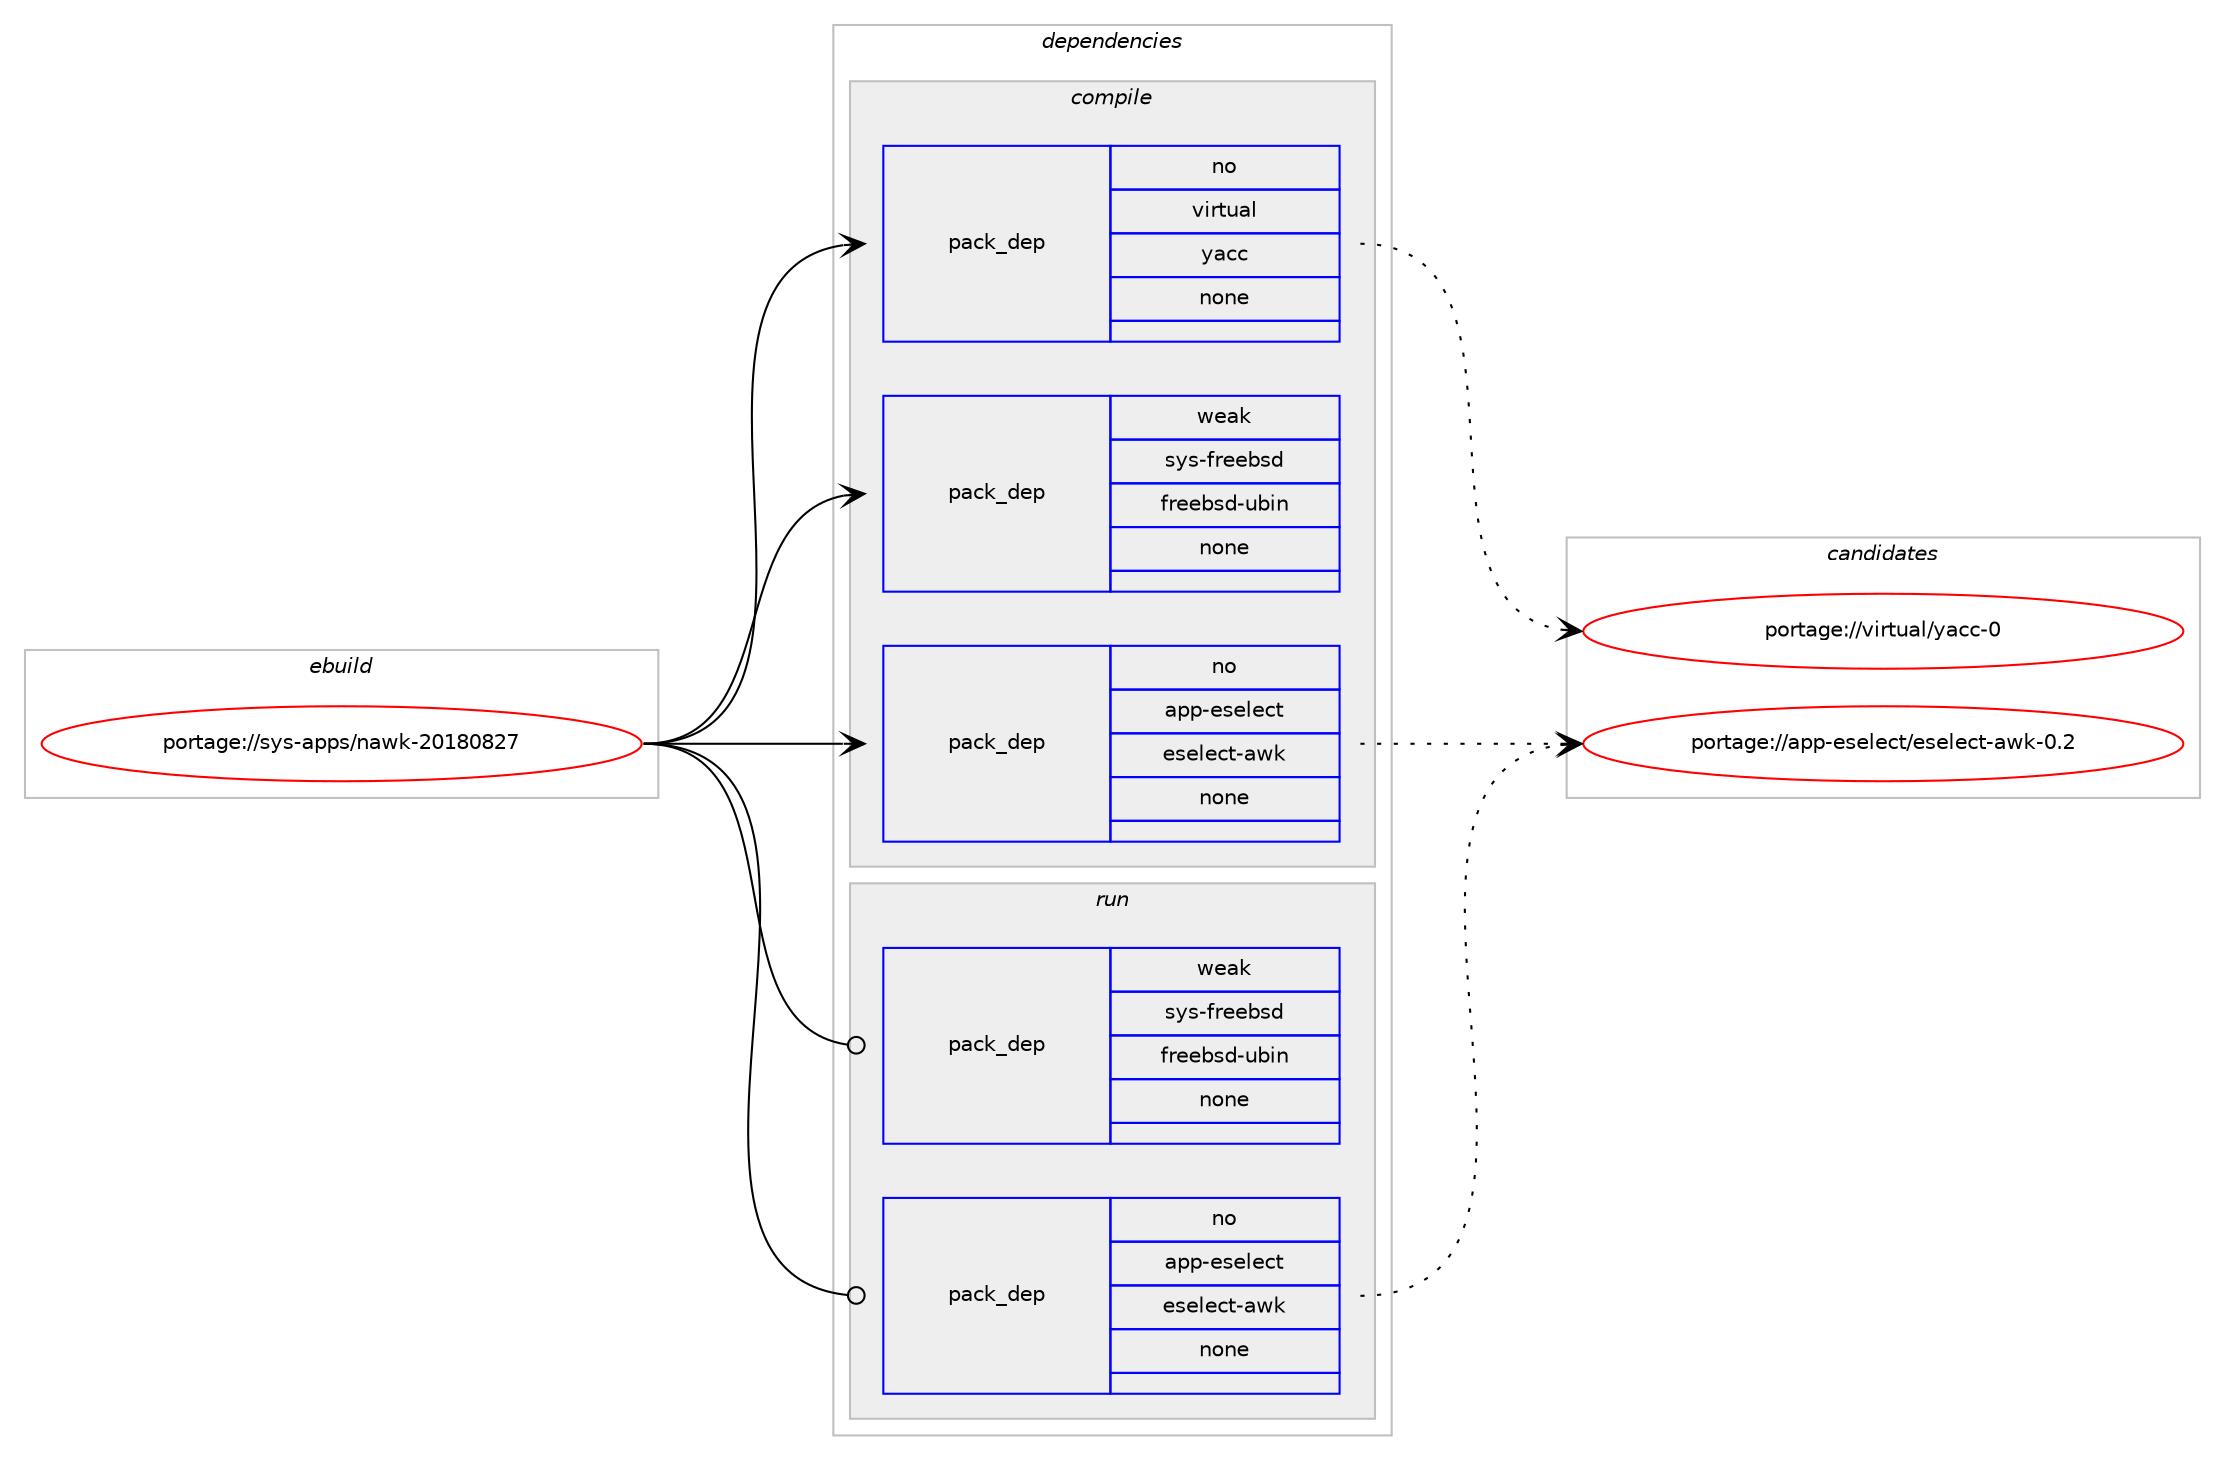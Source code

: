digraph prolog {

# *************
# Graph options
# *************

newrank=true;
concentrate=true;
compound=true;
graph [rankdir=LR,fontname=Helvetica,fontsize=10,ranksep=1.5];#, ranksep=2.5, nodesep=0.2];
edge  [arrowhead=vee];
node  [fontname=Helvetica,fontsize=10];

# **********
# The ebuild
# **********

subgraph cluster_leftcol {
color=gray;
rank=same;
label=<<i>ebuild</i>>;
id [label="portage://sys-apps/nawk-20180827", color=red, width=4, href="../sys-apps/nawk-20180827.svg"];
}

# ****************
# The dependencies
# ****************

subgraph cluster_midcol {
color=gray;
label=<<i>dependencies</i>>;
subgraph cluster_compile {
fillcolor="#eeeeee";
style=filled;
label=<<i>compile</i>>;
subgraph pack50633 {
dependency66133 [label=<<TABLE BORDER="0" CELLBORDER="1" CELLSPACING="0" CELLPADDING="4" WIDTH="220"><TR><TD ROWSPAN="6" CELLPADDING="30">pack_dep</TD></TR><TR><TD WIDTH="110">no</TD></TR><TR><TD>app-eselect</TD></TR><TR><TD>eselect-awk</TD></TR><TR><TD>none</TD></TR><TR><TD></TD></TR></TABLE>>, shape=none, color=blue];
}
id:e -> dependency66133:w [weight=20,style="solid",arrowhead="vee"];
subgraph pack50634 {
dependency66134 [label=<<TABLE BORDER="0" CELLBORDER="1" CELLSPACING="0" CELLPADDING="4" WIDTH="220"><TR><TD ROWSPAN="6" CELLPADDING="30">pack_dep</TD></TR><TR><TD WIDTH="110">no</TD></TR><TR><TD>virtual</TD></TR><TR><TD>yacc</TD></TR><TR><TD>none</TD></TR><TR><TD></TD></TR></TABLE>>, shape=none, color=blue];
}
id:e -> dependency66134:w [weight=20,style="solid",arrowhead="vee"];
subgraph pack50635 {
dependency66135 [label=<<TABLE BORDER="0" CELLBORDER="1" CELLSPACING="0" CELLPADDING="4" WIDTH="220"><TR><TD ROWSPAN="6" CELLPADDING="30">pack_dep</TD></TR><TR><TD WIDTH="110">weak</TD></TR><TR><TD>sys-freebsd</TD></TR><TR><TD>freebsd-ubin</TD></TR><TR><TD>none</TD></TR><TR><TD></TD></TR></TABLE>>, shape=none, color=blue];
}
id:e -> dependency66135:w [weight=20,style="solid",arrowhead="vee"];
}
subgraph cluster_compileandrun {
fillcolor="#eeeeee";
style=filled;
label=<<i>compile and run</i>>;
}
subgraph cluster_run {
fillcolor="#eeeeee";
style=filled;
label=<<i>run</i>>;
subgraph pack50636 {
dependency66136 [label=<<TABLE BORDER="0" CELLBORDER="1" CELLSPACING="0" CELLPADDING="4" WIDTH="220"><TR><TD ROWSPAN="6" CELLPADDING="30">pack_dep</TD></TR><TR><TD WIDTH="110">no</TD></TR><TR><TD>app-eselect</TD></TR><TR><TD>eselect-awk</TD></TR><TR><TD>none</TD></TR><TR><TD></TD></TR></TABLE>>, shape=none, color=blue];
}
id:e -> dependency66136:w [weight=20,style="solid",arrowhead="odot"];
subgraph pack50637 {
dependency66137 [label=<<TABLE BORDER="0" CELLBORDER="1" CELLSPACING="0" CELLPADDING="4" WIDTH="220"><TR><TD ROWSPAN="6" CELLPADDING="30">pack_dep</TD></TR><TR><TD WIDTH="110">weak</TD></TR><TR><TD>sys-freebsd</TD></TR><TR><TD>freebsd-ubin</TD></TR><TR><TD>none</TD></TR><TR><TD></TD></TR></TABLE>>, shape=none, color=blue];
}
id:e -> dependency66137:w [weight=20,style="solid",arrowhead="odot"];
}
}

# **************
# The candidates
# **************

subgraph cluster_choices {
rank=same;
color=gray;
label=<<i>candidates</i>>;

subgraph choice50633 {
color=black;
nodesep=1;
choice9711211245101115101108101991164710111510110810199116459711910745484650 [label="portage://app-eselect/eselect-awk-0.2", color=red, width=4,href="../app-eselect/eselect-awk-0.2.svg"];
dependency66133:e -> choice9711211245101115101108101991164710111510110810199116459711910745484650:w [style=dotted,weight="100"];
}
subgraph choice50634 {
color=black;
nodesep=1;
choice11810511411611797108471219799994548 [label="portage://virtual/yacc-0", color=red, width=4,href="../virtual/yacc-0.svg"];
dependency66134:e -> choice11810511411611797108471219799994548:w [style=dotted,weight="100"];
}
subgraph choice50635 {
color=black;
nodesep=1;
}
subgraph choice50636 {
color=black;
nodesep=1;
choice9711211245101115101108101991164710111510110810199116459711910745484650 [label="portage://app-eselect/eselect-awk-0.2", color=red, width=4,href="../app-eselect/eselect-awk-0.2.svg"];
dependency66136:e -> choice9711211245101115101108101991164710111510110810199116459711910745484650:w [style=dotted,weight="100"];
}
subgraph choice50637 {
color=black;
nodesep=1;
}
}

}

